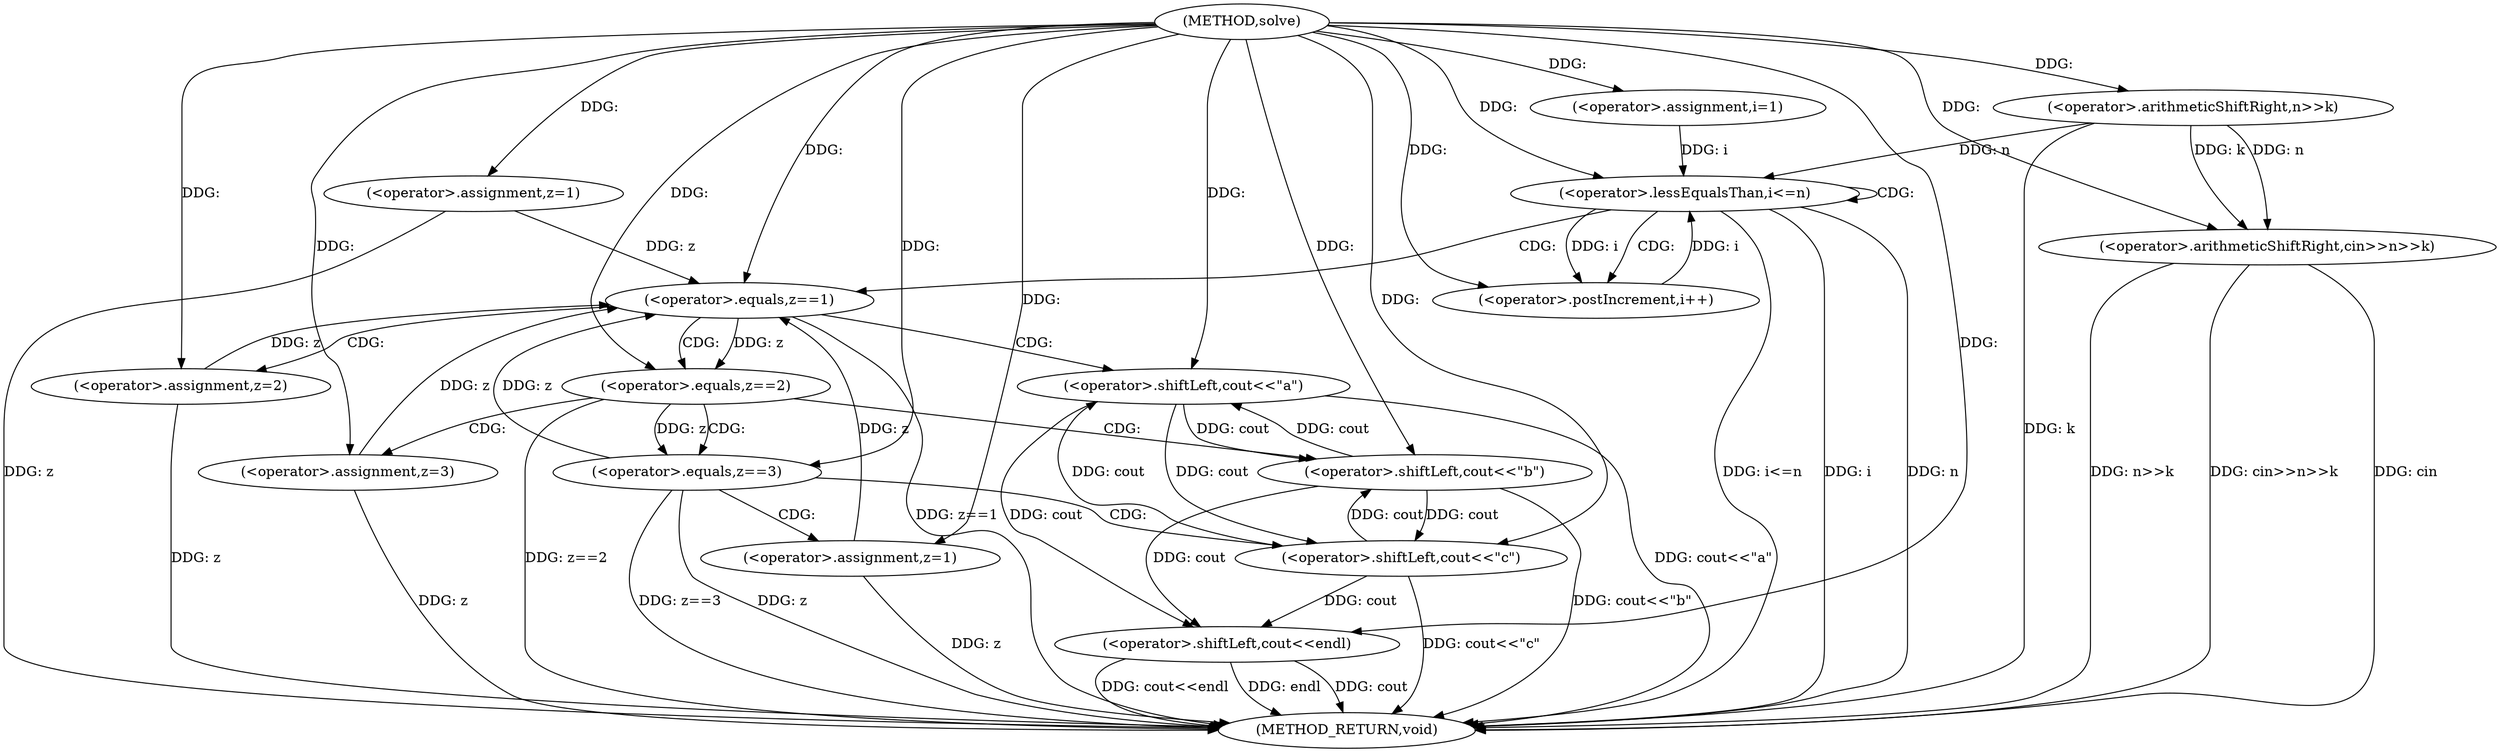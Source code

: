 digraph "solve" {  
"1000102" [label = "(METHOD,solve)" ]
"1000164" [label = "(METHOD_RETURN,void)" ]
"1000106" [label = "(<operator>.arithmeticShiftRight,cin>>n>>k)" ]
"1000112" [label = "(<operator>.assignment,z=1)" ]
"1000161" [label = "(<operator>.shiftLeft,cout<<endl)" ]
"1000117" [label = "(<operator>.assignment,i=1)" ]
"1000120" [label = "(<operator>.lessEqualsThan,i<=n)" ]
"1000123" [label = "(<operator>.postIncrement,i++)" ]
"1000108" [label = "(<operator>.arithmeticShiftRight,n>>k)" ]
"1000127" [label = "(<operator>.equals,z==1)" ]
"1000131" [label = "(<operator>.shiftLeft,cout<<\"a\")" ]
"1000134" [label = "(<operator>.assignment,z=2)" ]
"1000139" [label = "(<operator>.equals,z==2)" ]
"1000143" [label = "(<operator>.shiftLeft,cout<<\"b\")" ]
"1000146" [label = "(<operator>.assignment,z=3)" ]
"1000151" [label = "(<operator>.equals,z==3)" ]
"1000155" [label = "(<operator>.shiftLeft,cout<<\"c\")" ]
"1000158" [label = "(<operator>.assignment,z=1)" ]
  "1000108" -> "1000164"  [ label = "DDG: k"] 
  "1000106" -> "1000164"  [ label = "DDG: n>>k"] 
  "1000106" -> "1000164"  [ label = "DDG: cin>>n>>k"] 
  "1000112" -> "1000164"  [ label = "DDG: z"] 
  "1000120" -> "1000164"  [ label = "DDG: i"] 
  "1000120" -> "1000164"  [ label = "DDG: n"] 
  "1000120" -> "1000164"  [ label = "DDG: i<=n"] 
  "1000161" -> "1000164"  [ label = "DDG: cout"] 
  "1000161" -> "1000164"  [ label = "DDG: cout<<endl"] 
  "1000127" -> "1000164"  [ label = "DDG: z==1"] 
  "1000139" -> "1000164"  [ label = "DDG: z==2"] 
  "1000151" -> "1000164"  [ label = "DDG: z"] 
  "1000151" -> "1000164"  [ label = "DDG: z==3"] 
  "1000155" -> "1000164"  [ label = "DDG: cout<<\"c\""] 
  "1000158" -> "1000164"  [ label = "DDG: z"] 
  "1000143" -> "1000164"  [ label = "DDG: cout<<\"b\""] 
  "1000146" -> "1000164"  [ label = "DDG: z"] 
  "1000131" -> "1000164"  [ label = "DDG: cout<<\"a\""] 
  "1000134" -> "1000164"  [ label = "DDG: z"] 
  "1000106" -> "1000164"  [ label = "DDG: cin"] 
  "1000161" -> "1000164"  [ label = "DDG: endl"] 
  "1000102" -> "1000112"  [ label = "DDG: "] 
  "1000102" -> "1000106"  [ label = "DDG: "] 
  "1000108" -> "1000106"  [ label = "DDG: k"] 
  "1000108" -> "1000106"  [ label = "DDG: n"] 
  "1000102" -> "1000117"  [ label = "DDG: "] 
  "1000155" -> "1000161"  [ label = "DDG: cout"] 
  "1000143" -> "1000161"  [ label = "DDG: cout"] 
  "1000131" -> "1000161"  [ label = "DDG: cout"] 
  "1000102" -> "1000161"  [ label = "DDG: "] 
  "1000102" -> "1000108"  [ label = "DDG: "] 
  "1000117" -> "1000120"  [ label = "DDG: i"] 
  "1000123" -> "1000120"  [ label = "DDG: i"] 
  "1000102" -> "1000120"  [ label = "DDG: "] 
  "1000108" -> "1000120"  [ label = "DDG: n"] 
  "1000120" -> "1000123"  [ label = "DDG: i"] 
  "1000102" -> "1000123"  [ label = "DDG: "] 
  "1000112" -> "1000127"  [ label = "DDG: z"] 
  "1000151" -> "1000127"  [ label = "DDG: z"] 
  "1000158" -> "1000127"  [ label = "DDG: z"] 
  "1000146" -> "1000127"  [ label = "DDG: z"] 
  "1000134" -> "1000127"  [ label = "DDG: z"] 
  "1000102" -> "1000127"  [ label = "DDG: "] 
  "1000102" -> "1000134"  [ label = "DDG: "] 
  "1000155" -> "1000131"  [ label = "DDG: cout"] 
  "1000143" -> "1000131"  [ label = "DDG: cout"] 
  "1000102" -> "1000131"  [ label = "DDG: "] 
  "1000127" -> "1000139"  [ label = "DDG: z"] 
  "1000102" -> "1000139"  [ label = "DDG: "] 
  "1000102" -> "1000146"  [ label = "DDG: "] 
  "1000155" -> "1000143"  [ label = "DDG: cout"] 
  "1000131" -> "1000143"  [ label = "DDG: cout"] 
  "1000102" -> "1000143"  [ label = "DDG: "] 
  "1000139" -> "1000151"  [ label = "DDG: z"] 
  "1000102" -> "1000151"  [ label = "DDG: "] 
  "1000102" -> "1000158"  [ label = "DDG: "] 
  "1000143" -> "1000155"  [ label = "DDG: cout"] 
  "1000131" -> "1000155"  [ label = "DDG: cout"] 
  "1000102" -> "1000155"  [ label = "DDG: "] 
  "1000120" -> "1000120"  [ label = "CDG: "] 
  "1000120" -> "1000127"  [ label = "CDG: "] 
  "1000120" -> "1000123"  [ label = "CDG: "] 
  "1000127" -> "1000131"  [ label = "CDG: "] 
  "1000127" -> "1000139"  [ label = "CDG: "] 
  "1000127" -> "1000134"  [ label = "CDG: "] 
  "1000139" -> "1000143"  [ label = "CDG: "] 
  "1000139" -> "1000151"  [ label = "CDG: "] 
  "1000139" -> "1000146"  [ label = "CDG: "] 
  "1000151" -> "1000158"  [ label = "CDG: "] 
  "1000151" -> "1000155"  [ label = "CDG: "] 
}
